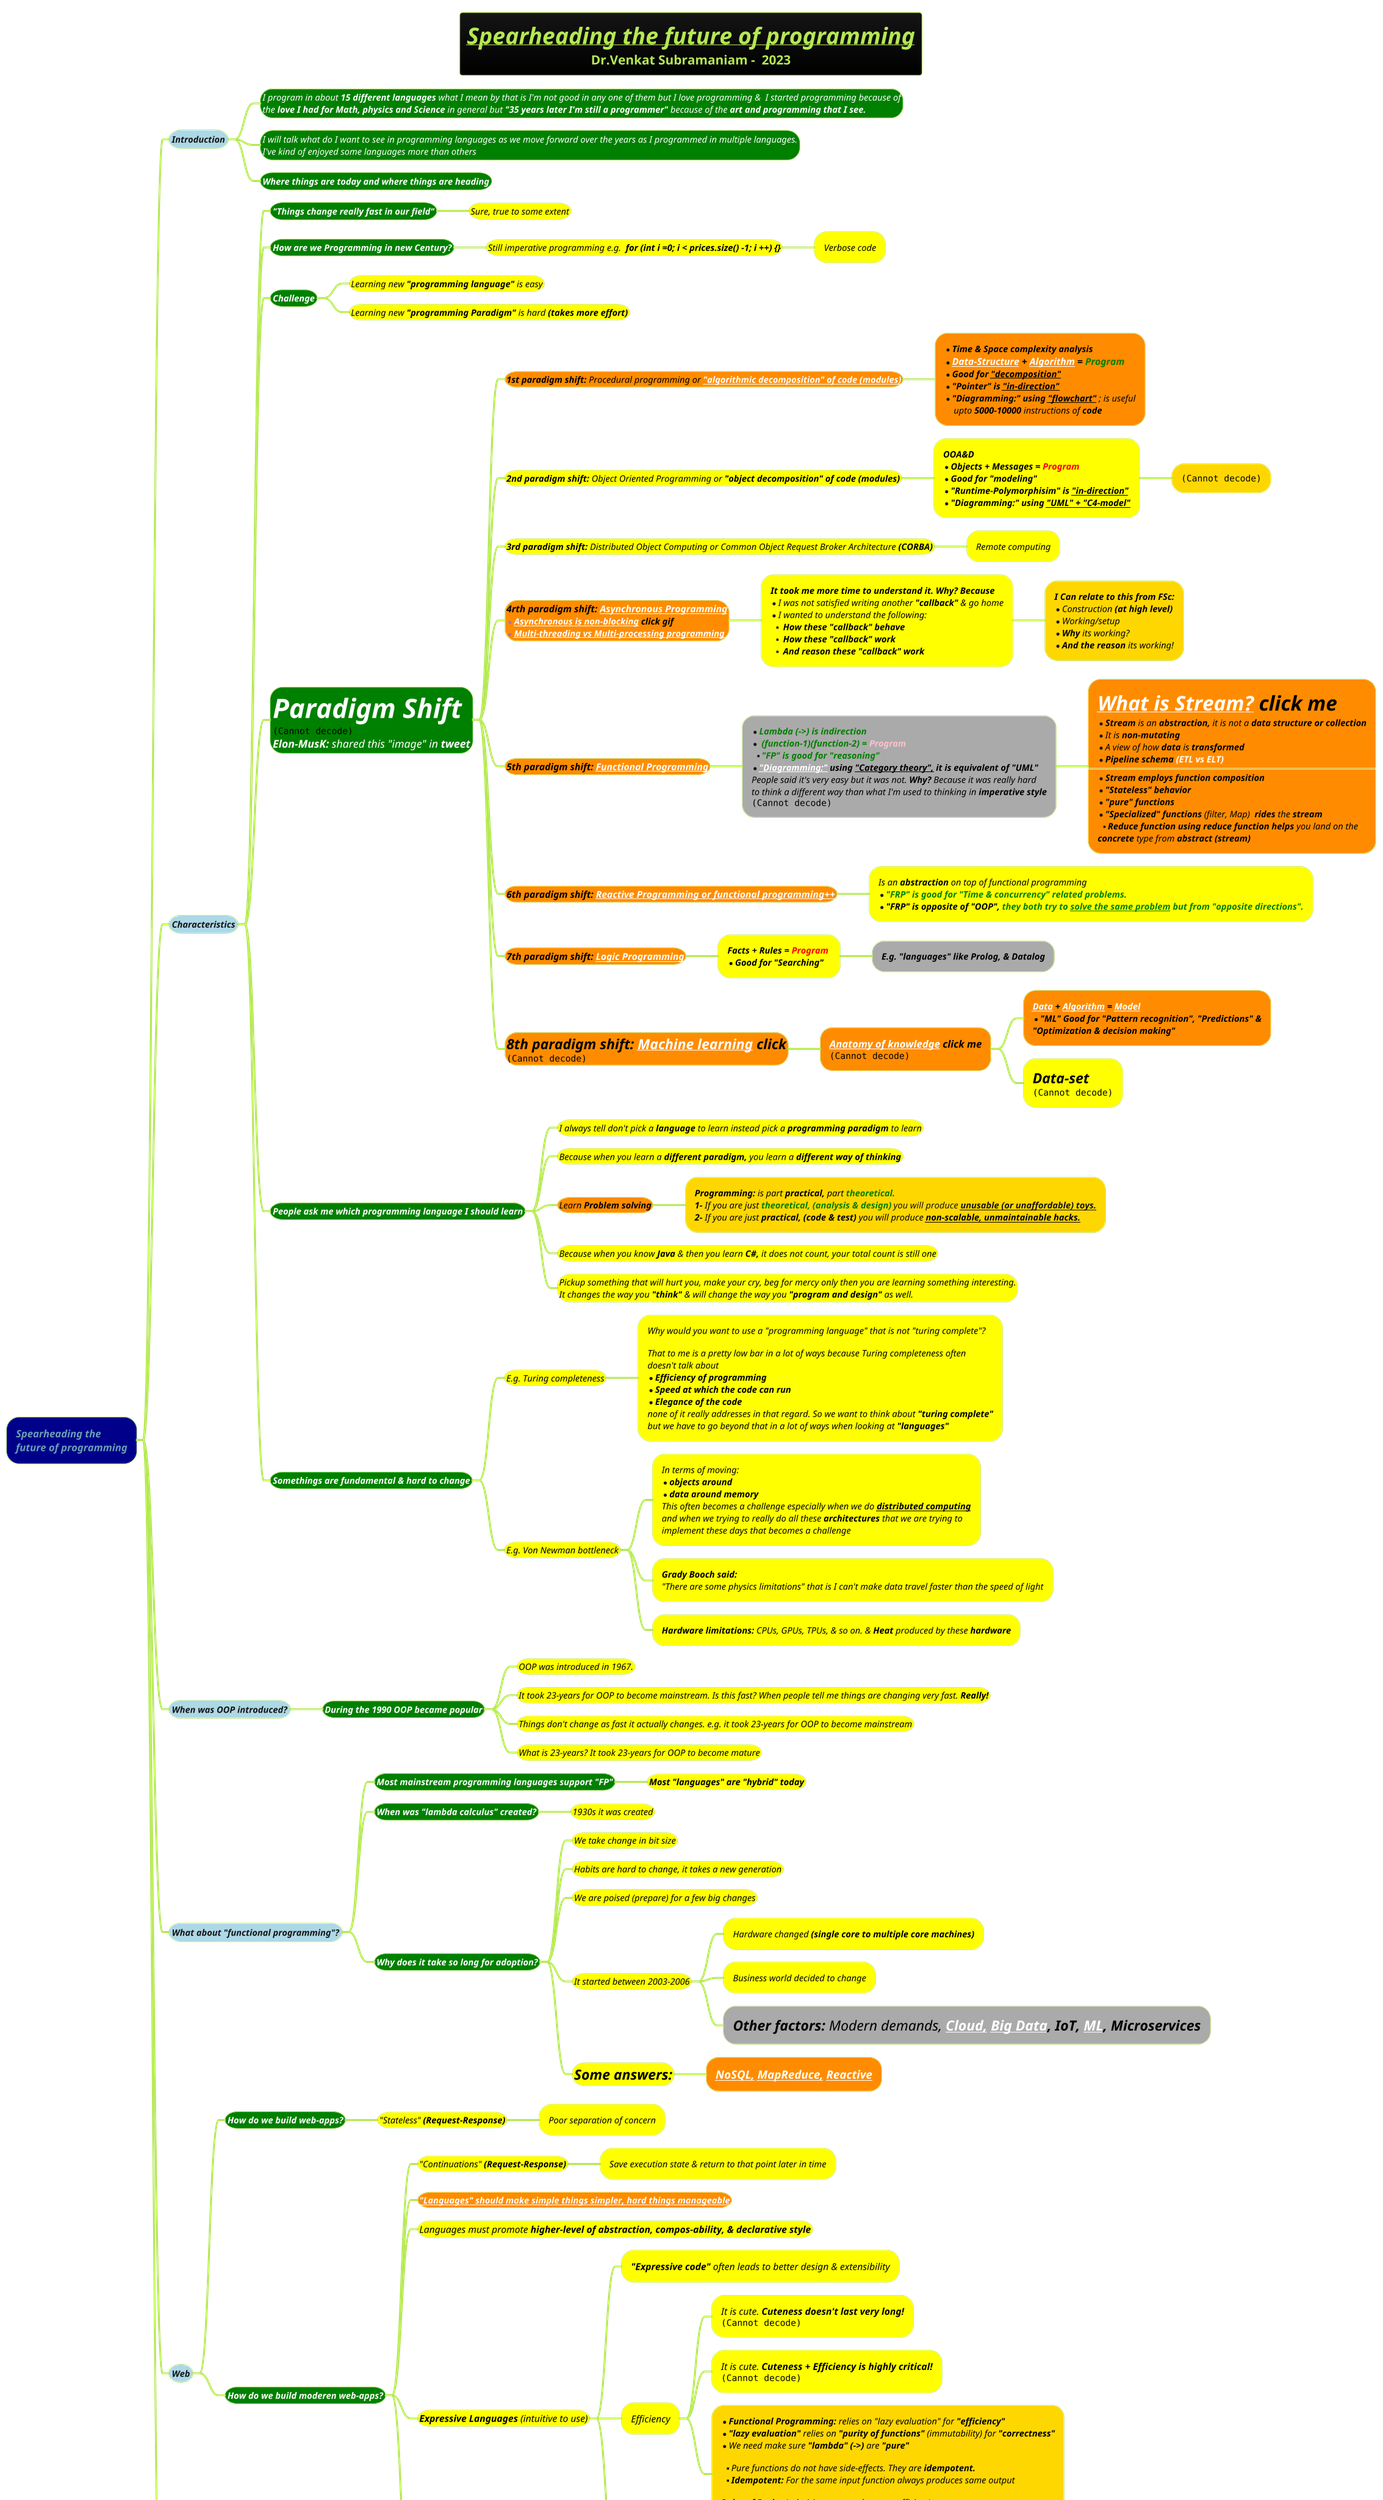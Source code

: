 @startmindmap
title =<i><b><u>Spearheading the future of programming \nDr.Venkat Subramaniam -  2023
!theme hacker

*[#darkblue] <i>Spearheading the \n<i>future of programming
**[#lightblue] <i><color #blac><size:14>Introduction
***[#green]:<i><color #white><size:14>I program in about **15 different languages** what I mean by that is I'm not good in any one of them but I love programming &  I started programming because of
<i><color #white><size:14>the **love I had for Math, physics and Science** in general but <b>"35 years later I'm still a programmer"</b> because of the <b>art and programming that I see.;

***[#green]:<i><color #white><size:14>I will talk what do I want to see in programming languages as we move forward over the years as I programmed in multiple languages.
<i><color #white><size:14>I've kind of enjoyed some languages more than others;
***[#green] <i><color #white><size:14><b>Where things are today and where things are heading

**[#lightblue] <i><color #blac><size:14>Characteristics
***[#green] <b><i><color #white><size:14>"Things change really fast in our field"
****[#yellow] <i><color #black><size:14>Sure, true to some extent
***[#green] <b><i><color #white><size:14>How are we Programming in new Century?
****[#yellow] <i><color #black><size:14>Still imperative programming e.g. <b> for (int i =0; i < prices.size() -1; i ++) {}
*****[#yellow] <i><color #black><size:14>Verbose code
***[#green] <b><i><color #white><size:14>Challenge
****[#yellow] <i><color #black><size:14>Learning new <b>"programming language"</b> is easy
****[#yellow] <i><color #black><size:14>Learning new <b>"programming Paradigm"</b> is hard <b>(takes more effort)
***[#green] <b><i><color #white><size:42>Paradigm Shift\n<img:images/img_40.png>\n<i><color #white><size:17>**Elon-MusK:** shared this "image" in <b>tweet
****[#darkorange] <i><color #black><size:14><b>1st paradigm shift:</b> Procedural programming or <b>[[docs/3-programming-languages/Venkat-Subramaniam/images/img_54.png "algorithmic decomposition" of code (modules)]]
*****[#darkorange] *<i><color #black><size:14><b>Time & Space complexity analysis</b>\n*<i><color #black><size:15><b>[[docs/3-programming-languages/Venkat-Subramaniam/Goal-of-the-data-structures-is-no-incidental-data-structures.puml Data-Structure]] + [[docs/books/1-books-backlog/data-structure-and-algorithm/Algorithms-Four-Principles-of-optimality.puml Algorithm]] = <color #green>Program</b>\n*<i><color #black><size:14><b>Good for <u>"decomposition"</b>\n*<i><color #black><size:14><b>"Pointer" is <u>"in-direction"</b>\n*<i><color #black><size:14><b>"Diagramming:" using <u>"flowchart"</b> ; is useful\n<i><color #black><size:14>    upto **5000-10000** instructions of <b>code
****[#yellow] <i><color #black><size:14><b>2nd paradigm shift:</b> Object Oriented Programming or <b>"object decomposition" of code (modules)
*****[#yellow] <i><color #black><size:14><b>OOA&D</b>\n*<i><color #black><size:14><b>Objects + Messages = <color #red>Program\n*<i><color #black><size:14><b>Good for "modeling"</b>\n*<i><color #black><size:14><b>"Runtime-Polymorphisim" is <u>"in-direction"</b>\n*<i><color #black><size:14><b>"Diagramming:" using <u>"UML" + "C4-model"</b>
******[#gold] <i><color #black><size:14><img:images/img_33.png{scale=0.65}>
****[#yellow] <i><color #black><size:14><b>3rd paradigm shift:</b> Distributed Object Computing or Common Object Request Broker Architecture <b>(CORBA)
*****[#yellow] <i><color #black><size:14>Remote computing
****[#darkorange] <i><color #black><size:15><b>4rth paradigm shift: [[docs/3-programming-languages/Venkat-Subramaniam/Asynchronous-Programming-in-Java-Options-to-Choose-from.puml Asynchronous Programming]]\n*<i><color #black><size:14><b>[[docs/3-programming-languages/Venkat-Subramaniam/gif/synchronous-vs-asynchronous.adoc Asynchronous is non-blocking]] click gif\n*<i><color #black><size:14><b>[[docs/3-programming-languages/Venkat-Subramaniam/gif/Multi-threading-vs-Multi-processing-programming.adoc Multi-threading vs Multi-processing programming ]]
*****[#yellow]:<i><color #black><size:14><b>It took me more time to understand it. Why? Because</b>
* <color #black><size:14><i>I was not satisfied writing another <b>"callback"</b> & go home
* <color #black><size:14><i>I wanted to understand the following:
** <color #black><size:14><i> <b>How these "callback" behave</b>
** <color #black><size:14><i> <b>How these "callback" work</b>
** <color #black><size:14><i> <b>And reason these "callback" work</b>;
******[#gold]:<i><color #black><size:14><b>I Can relate to this from FSc:
*<i><color #black><size:14>Construction <b>(at high level)
*<i><color #black><size:14>Working/setup
*<i><color #black><size:14>**Why** its working?
*<i><color #black><size:14>**And the reason** its working!;

****[#darkorange] <i><color #black><size:15><b>5th paradigm shift: [[docs/3-programming-languages/Venkat-Subramaniam/Imperative-vs-Functional-Which-one-to-Choose.puml Functional Programming]]
*****[#a]:*<i><color #green><size:14><b>Lambda (->) is indirection
*<i><color #green><size:14><b> (function-1)(function-2) = <color #Pink>Program
**<i><color #green><size:14><b>"FP" is good for "reasoning"
*<i><color #black><size:14><b>[[docs/3-programming-languages/Venkat-Subramaniam/diagramming-in-functional-programming.puml "Diagramming:"]] using <u>"Category theory",</u> it is equivalent of "UML"</b>
<i><color #black><size:14>People said it's very easy but it was not. **Why?** Because it was really hard
<i><color #black><size:14>to think a different way than what I'm used to thinking in <b>imperative style
<img:images/img_29.png{scale=0.7}>;
******[#darkorange]:<i><color #black><size:32><b>[[docs/3-programming-languages/Venkat-Subramaniam/Streams.puml What is Stream?]] click me
*<i><color #black><size:14>**Stream** is an **abstraction,** it is not a <b>data structure or collection
*<i><color #black><size:14>It is <b>non-mutating
*<i><color #black><size:14>A view of how **data** is <b>transformed
*<i><color #black><size:14><b>Pipeline schema <color #white>(ETL vs ELT)
====
*<i><color #black><size:14><b>Stream employs function composition
*<i><color #black><size:14><b>"Stateless" behavior
*<i><color #black><size:14><b>"pure" functions
*<i><color #black><size:14><b>"Specialized" functions</b> (filter, Map)  **rides** the <b>stream
**<i><color #black><size:14><b>Reduce<b> function using reduce function helps</b> you land on the
<i><color #black><size:14>**concrete** type from <b>abstract (stream);
****[#darkorange] <i><color #black><size:15><b>6th paradigm shift: [[docs/3-programming-languages/Venkat-Subramaniam/Designing-Reactive-Systems.puml Reactive Programming or functional programming++]]
*****[#yellow] <i><color #black><size:14>Is an <b>abstraction</b> on top of functional programming\n*<i><color #green><size:14><b>"FRP" is good for "Time & concurrency" related problems.\n*<i><color #black><size:14><b>"FRP" is opposite of "OOP",<color:green> they both try to <u>solve the same problem</u> but from "opposite directions".
****[#darkorange] <i><color #black><size:15><b>7th paradigm shift: [[docs/3-programming-languages/Venkat-Subramaniam/Logic-Programming.puml Logic Programming]]
*****[#yellow] <i><color #black><size:14><b>Facts + Rules = <color #red>Program</b> \n*<i><color #black><size:14><b>Good for "Searching"
******[#a] <i><color #black><size:14><b>E.g. "languages" like Prolog, & Datalog
****[#darkorange] <i><color #black><size:22><b>8th paradigm shift:</b> <b>[[docs/AI-ML-DL-Data-Science-and-BigData/data-science/statistics/professor-leonard-statistics-notes/descriptive-(or-EDA)-statistics/4-machine-learning.puml Machine learning]] click\n<img:images/img_7.png{scale=0.95}>
*****[#darkorange] <i><color #black><size:16><b>[[docs/books/selfanalysis/anatomy-of-knowledge.puml Anatomy of knowledge]] click me\n<img:images/img_8.png{scale=0.60}>
******[#darkorange] <i><color #black><size:14><b>[[docs/AI-ML-DL-Data-Science-and-BigData/big-data/big-data.puml Data]] + [[docs/AI-ML-DL-Data-Science-and-BigData/machine-learning-ML/Modern-Machine-Learning.puml Algorithm]] = [[docs/AI-ML-DL-Data-Science-and-BigData/machine-learning-ML/machine-learning-basic-terminology.puml Model]] \n*<i><color #black><size:14><b>"ML" Good for "Pattern recognition", "Predictions" & \n<i><color #black><size:14><b>"Optimization & decision making"
******[#yellow] <i><color #black><size:22><b>Data-set\n<img:images/img_6.png>
***[#green] <b><i><color #white><size:14>People ask me which programming language I should learn
****[#yellow] <i><color #black><size:14>I always tell don't pick a **language** to learn instead pick a **programming paradigm** to learn
****[#yellow] <i><color #black><size:14>Because when you learn a <b>different paradigm,</b> you learn a <b>different way of thinking
****[#darkorange] <i><color #black><size:14>Learn <b>Problem solving
*****[#gold] <i><color #black><size:14>**Programming:** is part **practical,** part <color #green><b>theoretical.\n<i><color #black><size:14>**1-** If you are just <color #green>**theoretical, (analysis & design)**</color> <size:14>you will produce <u><b>unusable (or unaffordable) toys.\n<i><color #black><size:14>**2-** If you are just **practical, (code & test)** you will produce <u><b>non-scalable, unmaintainable hacks.
****[#yellow] <i><color #black><size:14>Because when you know <b>Java</b> & then you learn <b>C#,</b> it does not count, your total count is still one
****[#yellow]:<i><color #black><size:14>Pickup something that will hurt you, make your cry, beg for mercy only then you are learning something interesting.
<i><color #black><size:14>It changes the way you **"think"** & will change the way you **"program and design"** as well.;

***[#green] <b><i><color #white><size:14>Somethings are fundamental & hard to change
****[#yellow] <i><color #black><size:14>E.g. Turing completeness
*****[#yellow]:<i><color #black><size:14>Why would you want to use a "programming language" that is not "turing complete"?

<i><color #black><size:14>That to me is a pretty low bar in a lot of ways because Turing completeness often
<i><color #black><size:14>doesn't talk about
*<i><color #black><size:14><b>Efficiency of programming
*<i><color #black><size:14><b>Speed at which the code can run
*<i><color #black><size:14><b>Elegance of the code
<i><color #black><size:14>none of it really addresses in that regard. So we want to think about <b>"turing complete"
<i><color #black><size:14>but we have to go beyond that in a lot of ways when looking at <b>"languages";
****[#yellow] <i><color #black><size:14>E.g. Von Newman bottleneck
*****[#yellow]:<i><color #black><size:14>In terms of moving:
*<i><color #black><size:14><b>objects around
*<i><color #black><size:14><b>data around memory
<i><color #black><size:14>This often becomes a challenge especially when we do <b><u>distributed computing
<i><color #black><size:14>and when we trying to really do all these <b>architectures</b> that we are trying to
<i><color #black><size:14>implement these days that becomes a challenge;
*****[#yellow] <i><color #black><size:14><b>Grady Booch said: \n<i><color #black><size:14>"There are some physics limitations" that is I can't make data travel faster than the speed of light
*****[#yellow] <i><color #black><size:14><b>Hardware limitations:</b> CPUs, GPUs, TPUs, & so on. & **Heat** produced by these <b>hardware

**[#lightblue] <i><color #blac><size:14>When was OOP introduced?
***[#green] <b><i><color #white><size:14>During the 1990 OOP became popular
****[#yellow] <i><color #black><size:14>OOP was introduced in 1967.
****[#yellow] <i><color #black><size:14>It took 23-years for OOP to become mainstream. Is this fast? When people tell me things are changing very fast. <b>Really!
****[#yellow] <i><color #black><size:14>Things don't change as fast it actually changes. e.g. it took 23-years for OOP to become mainstream
****[#yellow] <i><color #black><size:14>What is 23-years? It took 23-years for OOP to become mature

**[#lightblue] <i><color #blac><size:14>What about "functional programming"?
***[#green] <b><i><color #white><size:14>Most mainstream programming languages support "FP"
****[#yellow] <i><color #black><size:14><b>Most "languages" are "hybrid" today
***[#green] <b><i><color #white><size:14>When was "lambda calculus" created?
****[#yellow] <i><color #black><size:14>1930s it was created
***[#green] <b><i><color #white><size:14>Why does it take so long for adoption?
****[#yellow] <i><color #black><size:14>We take change in bit size
****[#yellow] <i><color #black><size:14>Habits are hard to change, it takes a new generation
****[#yellow] <i><color #black><size:14>We are poised (prepare) for a few big changes
****[#yellow] <i><color #black><size:14>It started between 2003-2006
*****[#yellow] <i><color #black><size:14>Hardware changed <b>(single core to multiple core machines)
*****[#yellow] <i><color #black><size:14>Business world decided to change
*****[#a] <i><color #black><size:22><b>Other factors:</b> Modern demands, <b>[[docs/cloud-computing/Cloud-Native.puml Cloud,]] [[docs/AI-ML-DL-Data-Science-and-BigData/big-data/big-data.puml Big Data]], IoT, [[docs/AI-ML-DL-Data-Science-and-BigData/data-science/statistics/professor-leonard-statistics-notes/descriptive-(or-EDA)-statistics/4-machine-learning.puml ML]], Microservices
****[#yellow] <i><color #black><size:22><b>Some answers:</b>
*****[#darkorange] <b><i><color #black><size:18>[[docs/books/1-books-backlog/DBMS/Designing-Data-Intensive-Applications.puml NoSQL,]] [[docs/AI-ML-DL-Data-Science-and-BigData/Apache-Big-Data-Ecosystem/MapReduce.puml MapReduce,]] [[docs/3-programming-languages/Venkat-Subramaniam/Designing-Reactive-Systems.puml Reactive]]
**[#lightblue] <i>Web
***[#green] <b><i><color #white><size:14>How do we build web-apps?
****[#yellow] <i><color #black><size:14>"Stateless" <b>(Request-Response)
*****[#yellow] <i><color #black><size:14>Poor separation of concern
***[#green] <b><i><color #white><size:14>How do we build moderen web-apps?
****[#yellow] <i><color #black><size:14>"Continuations" <b>(Request-Response)
*****[#yellow] <i><color #black><size:14>Save execution state & return to that point later in time
****[#darkorange] <b><i><color #black><size:14>[[docs/3-programming-languages/Venkat-Subramaniam/Imperative-vs-Functional-Which-one-to-Choose.puml "Languages" should make simple things simpler, hard things manageable]]
****[#yellow] <i><color #black><size:15>Languages must promote <b>higher-level of abstraction, compos-ability, & declarative style
****[#yellow] <i><color #black><size:15><b>Expressive Languages</b> (intuitive to use)
*****[#yellow] <i><color #black><size:15><b>"Expressive code"</b> often leads to better design & extensibility
*****[#yellow] <i><color #black><size:15>Efficiency
******[#yellow] <i><color #black><size:15>It is cute. <b>Cuteness doesn't last very long!\n<img:images/img_9.png{scale=0.8}>
******[#yellow] <i><color #black><size:15>It is cute. <b>Cuteness + Efficiency is highly critical!\n<img:images/img_10.png{scale=0.85}>
******[#gold]:*<size:14><color #black><i>**Functional Programming:** relies on "lazy evaluation" for <b>"efficiency"
*<size:14><color #black><i>**"lazy evaluation"** relies on **"purity of functions"** (immutability) for <b>"correctness"
*<size:14><color #black><i>We need make sure **"lambda" (->)** are <b>"pure"

**<size:14><color #black><i>Pure functions do not have side-effects. They are <b>idempotent.
**<size:14><color #black><i>**Idempotent:** For the same input function always produces same output

<size:14><color #black><i><u><b>Rules of Purity </b>(rule 1 is necessary but not sufficient)
#<size:14><color #black><i> The function does not mutate or change anything that is visible from the outside
#<size:14><color #black><i>The function does not depend on anything from outside that may/possibly change;
*****[#yellow] <i><color #black><size:14><b>Hybrid "languages"</b> can't enforce **(immutability),** so it is on us to take care of that
****[#darkorange] <i><color #black><size:18><b>Asynchronous Programming\n*<i><color #black><size:14><b>[[docs/3-programming-languages/Venkat-Subramaniam/gif/synchronous-vs-asynchronous.adoc Asynchronous is non-blocking]] click gif\n*<i><color #black><size:14><b>[[docs/3-programming-languages/Venkat-Subramaniam/gif/Multi-threading-vs-Multi-processing-programming.adoc Multi-threading vs Multi-processing programming ]]
**[#lightblue] <i><color #blac><size:14>What we should do?
***[#green] <b><i><color #white><size:14>Studies suggest multilingual exposure boosts children's communication skills
***[#green] <b><i><color #white><size:14>The amount of time we need to learn a new concept is inversely proportional to the diverse ideas we 've been exposed to.
***[#green] <b><i><color #white><size:14>So learning different paradigms exposes to different ideas, learning different paradigms exposes to different line of thinking
***[#green] <b><i><color #white><size:11>So the more we think differently the faster we learn to think differently. The less we are exposed to different things the harder it is for us to change when the language we are using changes already
***[#green] <b><i><color #white><size:17>Learn different languages, not to use them all... But to able to adapt to change quickly & easily as the languages we use evolve
@endmindmap
